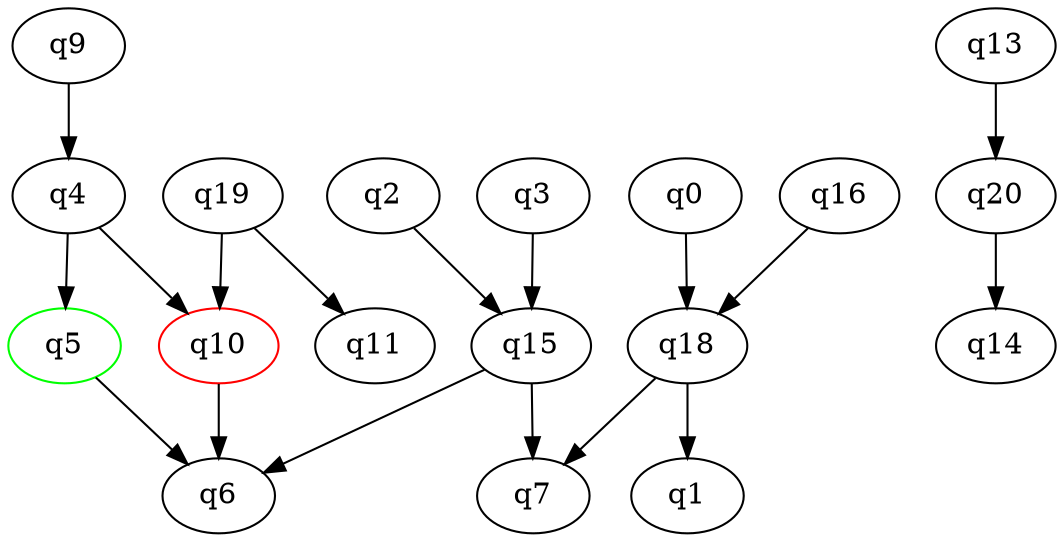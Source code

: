 digraph A{
q5 [initial=1,color=green];
q10 [final=1,color=red];
q0 -> q18;
q2 -> q15;
q3 -> q15;
q4 -> q5;
q4 -> q10;
q5 -> q6;
q9 -> q4;
q10 -> q6;
q13 -> q20;
q15 -> q6;
q15 -> q7;
q16 -> q18;
q18 -> q1;
q18 -> q7;
q19 -> q10;
q19 -> q11;
q20 -> q14;
}